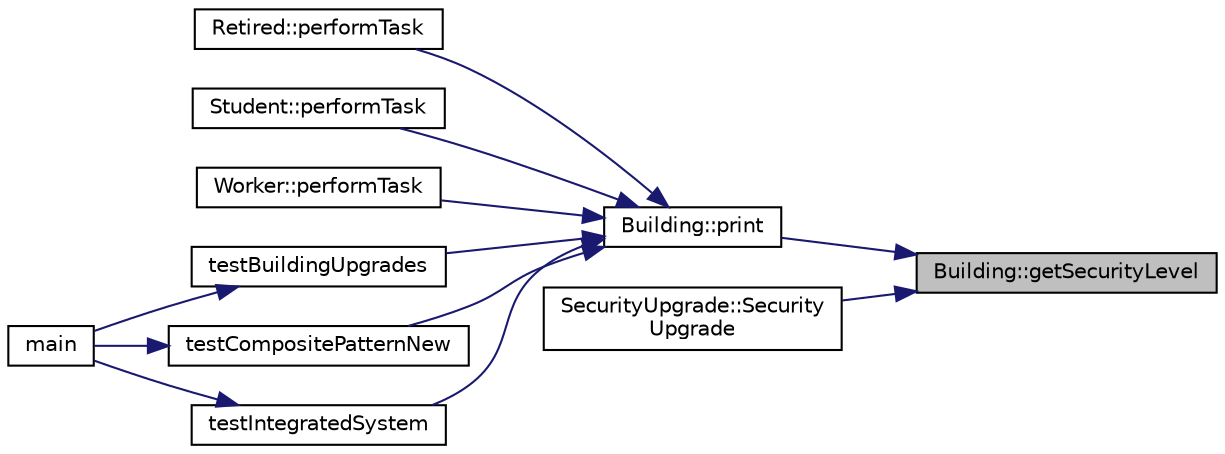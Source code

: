 digraph "Building::getSecurityLevel"
{
 // LATEX_PDF_SIZE
  edge [fontname="Helvetica",fontsize="10",labelfontname="Helvetica",labelfontsize="10"];
  node [fontname="Helvetica",fontsize="10",shape=record];
  rankdir="RL";
  Node1 [label="Building::getSecurityLevel",height=0.2,width=0.4,color="black", fillcolor="grey75", style="filled", fontcolor="black",tooltip=" "];
  Node1 -> Node2 [dir="back",color="midnightblue",fontsize="10",style="solid",fontname="Helvetica"];
  Node2 [label="Building::print",height=0.2,width=0.4,color="black", fillcolor="white", style="filled",URL="$classBuilding.html#a780463ee186e6bc3c3e1bca152211d09",tooltip="Prints the component details."];
  Node2 -> Node3 [dir="back",color="midnightblue",fontsize="10",style="solid",fontname="Helvetica"];
  Node3 [label="Retired::performTask",height=0.2,width=0.4,color="black", fillcolor="white", style="filled",URL="$classRetired.html#a7a0e33da63730d4315300604bb154ebb",tooltip="Performs the daily task of the retired citizen Outputs the current activity and location."];
  Node2 -> Node4 [dir="back",color="midnightblue",fontsize="10",style="solid",fontname="Helvetica"];
  Node4 [label="Student::performTask",height=0.2,width=0.4,color="black", fillcolor="white", style="filled",URL="$classStudent.html#a8089fddf4a9cec4969d8916c5c3178f1",tooltip="Perform the student's task."];
  Node2 -> Node5 [dir="back",color="midnightblue",fontsize="10",style="solid",fontname="Helvetica"];
  Node5 [label="Worker::performTask",height=0.2,width=0.4,color="black", fillcolor="white", style="filled",URL="$classWorker.html#a5f8ac316c7502f1964ed1344fd0f2dac",tooltip="Perform the worker's task."];
  Node2 -> Node6 [dir="back",color="midnightblue",fontsize="10",style="solid",fontname="Helvetica"];
  Node6 [label="testBuildingUpgrades",height=0.2,width=0.4,color="black", fillcolor="white", style="filled",URL="$main_8cpp.html#af1c85c60ddb2951dfd9ccc7c4a6ad30b",tooltip=" "];
  Node6 -> Node7 [dir="back",color="midnightblue",fontsize="10",style="solid",fontname="Helvetica"];
  Node7 [label="main",height=0.2,width=0.4,color="black", fillcolor="white", style="filled",URL="$main_8cpp.html#ae66f6b31b5ad750f1fe042a706a4e3d4",tooltip="Main program entry point."];
  Node2 -> Node8 [dir="back",color="midnightblue",fontsize="10",style="solid",fontname="Helvetica"];
  Node8 [label="testCompositePatternNew",height=0.2,width=0.4,color="black", fillcolor="white", style="filled",URL="$main_8cpp.html#a3bfd544cef1b06f544318ca40d808a2e",tooltip=" "];
  Node8 -> Node7 [dir="back",color="midnightblue",fontsize="10",style="solid",fontname="Helvetica"];
  Node2 -> Node9 [dir="back",color="midnightblue",fontsize="10",style="solid",fontname="Helvetica"];
  Node9 [label="testIntegratedSystem",height=0.2,width=0.4,color="black", fillcolor="white", style="filled",URL="$main_8cpp.html#a859f1c4b77421f0cb0f62ba1bfd06029",tooltip=" "];
  Node9 -> Node7 [dir="back",color="midnightblue",fontsize="10",style="solid",fontname="Helvetica"];
  Node1 -> Node10 [dir="back",color="midnightblue",fontsize="10",style="solid",fontname="Helvetica"];
  Node10 [label="SecurityUpgrade::Security\lUpgrade",height=0.2,width=0.4,color="black", fillcolor="white", style="filled",URL="$classSecurityUpgrade.html#ad3a929166881adce0649c08750e07988",tooltip="Constructor that initializes the security upgrade."];
}
